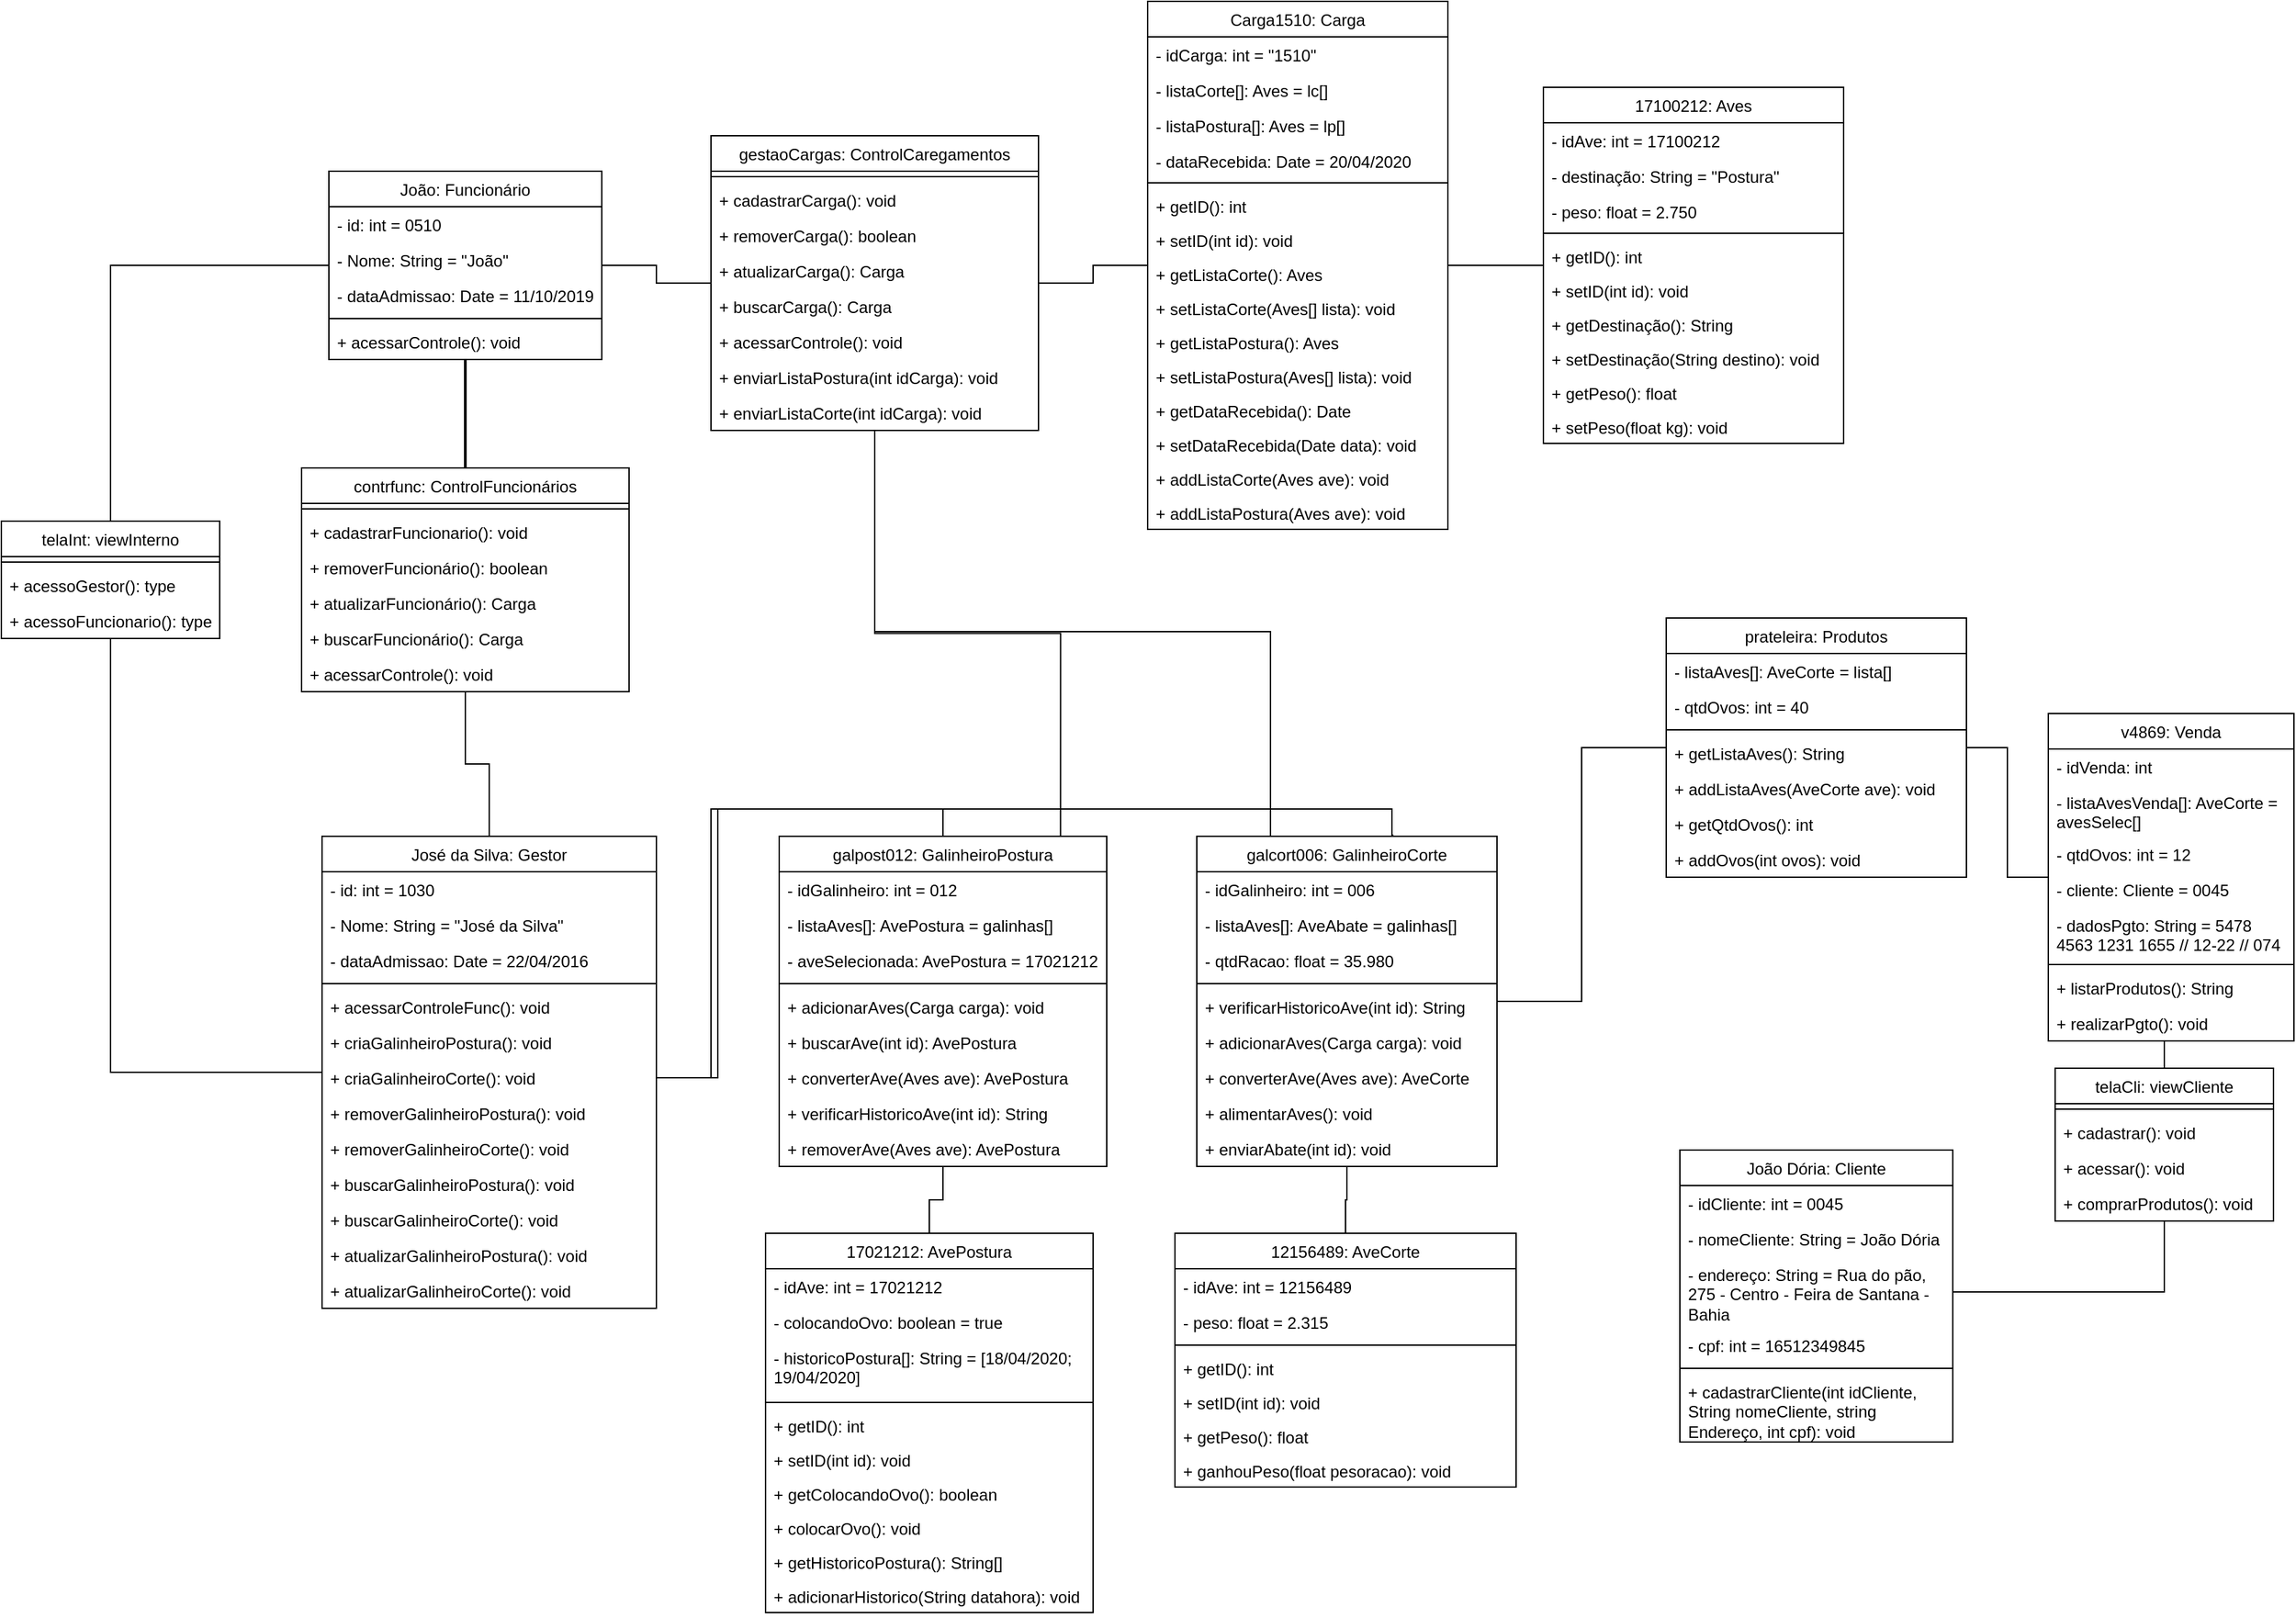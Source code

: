 <mxfile version="13.0.1" type="device"><diagram id="C5RBs43oDa-KdzZeNtuy" name="Page-1"><mxGraphModel dx="2409" dy="619" grid="1" gridSize="10" guides="1" tooltips="1" connect="1" arrows="1" fold="1" page="1" pageScale="1" pageWidth="1169" pageHeight="827" background="none" math="0" shadow="0"><root><mxCell id="WIyWlLk6GJQsqaUBKTNV-0"/><mxCell id="WIyWlLk6GJQsqaUBKTNV-1" parent="WIyWlLk6GJQsqaUBKTNV-0"/><mxCell id="ChyLab5s92fZdW_TzfDa-38" value="" style="edgeStyle=orthogonalEdgeStyle;rounded=0;orthogonalLoop=1;jettySize=auto;html=1;verticalAlign=bottom;endArrow=none;endFill=0;" parent="WIyWlLk6GJQsqaUBKTNV-1" source="ChyLab5s92fZdW_TzfDa-19" target="ChyLab5s92fZdW_TzfDa-34" edge="1"><mxGeometry x="-0.249" relative="1" as="geometry"><mxPoint as="offset"/></mxGeometry></mxCell><mxCell id="k6RPKPHMHm1qpfFXvN79-5" style="edgeStyle=orthogonalEdgeStyle;rounded=0;orthogonalLoop=1;jettySize=auto;html=1;endArrow=none;endFill=0;" edge="1" parent="WIyWlLk6GJQsqaUBKTNV-1" source="ChyLab5s92fZdW_TzfDa-19" target="k6RPKPHMHm1qpfFXvN79-0"><mxGeometry relative="1" as="geometry"/></mxCell><mxCell id="ChyLab5s92fZdW_TzfDa-19" value="João: Funcionário" style="swimlane;fontStyle=0;childLayout=stackLayout;horizontal=1;startSize=26;fillColor=none;horizontalStack=0;resizeParent=1;resizeParentMax=0;resizeLast=0;collapsible=1;marginBottom=0;strokeColor=#000000;" parent="WIyWlLk6GJQsqaUBKTNV-1" vertex="1"><mxGeometry x="40" y="132.5" width="200" height="138" as="geometry"/></mxCell><mxCell id="ChyLab5s92fZdW_TzfDa-20" value="- id: int = 0510" style="text;strokeColor=none;fillColor=none;align=left;verticalAlign=top;spacingLeft=4;spacingRight=4;overflow=hidden;rotatable=0;points=[[0,0.5],[1,0.5]];portConstraint=eastwest;" parent="ChyLab5s92fZdW_TzfDa-19" vertex="1"><mxGeometry y="26" width="200" height="26" as="geometry"/></mxCell><mxCell id="ChyLab5s92fZdW_TzfDa-21" value="- Nome: String = &quot;João&quot;" style="text;strokeColor=none;fillColor=none;align=left;verticalAlign=top;spacingLeft=4;spacingRight=4;overflow=hidden;rotatable=0;points=[[0,0.5],[1,0.5]];portConstraint=eastwest;" parent="ChyLab5s92fZdW_TzfDa-19" vertex="1"><mxGeometry y="52" width="200" height="26" as="geometry"/></mxCell><mxCell id="ChyLab5s92fZdW_TzfDa-23" value="- dataAdmissao: Date = 11/10/2019" style="text;strokeColor=none;fillColor=none;align=left;verticalAlign=top;spacingLeft=4;spacingRight=4;overflow=hidden;rotatable=0;points=[[0,0.5],[1,0.5]];portConstraint=eastwest;" parent="ChyLab5s92fZdW_TzfDa-19" vertex="1"><mxGeometry y="78" width="200" height="26" as="geometry"/></mxCell><mxCell id="ChyLab5s92fZdW_TzfDa-31" value="" style="line;strokeWidth=1;fillColor=none;align=left;verticalAlign=middle;spacingTop=-1;spacingLeft=3;spacingRight=3;rotatable=0;labelPosition=right;points=[];portConstraint=eastwest;" parent="ChyLab5s92fZdW_TzfDa-19" vertex="1"><mxGeometry y="104" width="200" height="8" as="geometry"/></mxCell><mxCell id="ChyLab5s92fZdW_TzfDa-32" value="+ acessarControle(): void" style="text;strokeColor=none;fillColor=none;align=left;verticalAlign=top;spacingLeft=4;spacingRight=4;overflow=hidden;rotatable=0;points=[[0,0.5],[1,0.5]];portConstraint=eastwest;" parent="ChyLab5s92fZdW_TzfDa-19" vertex="1"><mxGeometry y="112" width="200" height="26" as="geometry"/></mxCell><mxCell id="ChyLab5s92fZdW_TzfDa-44" value="" style="edgeStyle=orthogonalEdgeStyle;rounded=0;orthogonalLoop=1;jettySize=auto;html=1;endArrow=none;endFill=0;strokeWidth=1;verticalAlign=top;" parent="WIyWlLk6GJQsqaUBKTNV-1" source="ChyLab5s92fZdW_TzfDa-34" target="ChyLab5s92fZdW_TzfDa-39" edge="1"><mxGeometry x="0.14" y="22" relative="1" as="geometry"><mxPoint as="offset"/></mxGeometry></mxCell><mxCell id="ChyLab5s92fZdW_TzfDa-214" style="edgeStyle=orthogonalEdgeStyle;rounded=0;orthogonalLoop=1;jettySize=auto;html=1;entryX=0.859;entryY=0.001;entryDx=0;entryDy=0;entryPerimeter=0;endArrow=none;endFill=0;strokeWidth=1;" parent="WIyWlLk6GJQsqaUBKTNV-1" source="ChyLab5s92fZdW_TzfDa-34" target="ChyLab5s92fZdW_TzfDa-132" edge="1"><mxGeometry relative="1" as="geometry"/></mxCell><mxCell id="ChyLab5s92fZdW_TzfDa-215" value="" style="edgeStyle=orthogonalEdgeStyle;rounded=0;orthogonalLoop=1;jettySize=auto;html=1;entryX=0.25;entryY=0;entryDx=0;entryDy=0;endArrow=none;endFill=0;strokeWidth=1;exitX=0.5;exitY=1.288;exitDx=0;exitDy=0;exitPerimeter=0;" parent="WIyWlLk6GJQsqaUBKTNV-1" source="ChyLab5s92fZdW_TzfDa-139" target="ChyLab5s92fZdW_TzfDa-174" edge="1"><mxGeometry x="-0.0" y="10" relative="1" as="geometry"><Array as="points"><mxPoint x="440" y="470"/><mxPoint x="730" y="470"/></Array><mxPoint x="1" as="offset"/></mxGeometry></mxCell><mxCell id="ChyLab5s92fZdW_TzfDa-34" value="gestaoCargas: ControlCaregamentos" style="swimlane;fontStyle=0;childLayout=stackLayout;horizontal=1;startSize=26;fillColor=none;horizontalStack=0;resizeParent=1;resizeParentMax=0;resizeLast=0;collapsible=1;marginBottom=0;strokeColor=#000000;" parent="WIyWlLk6GJQsqaUBKTNV-1" vertex="1"><mxGeometry x="320" y="106.5" width="240" height="216" as="geometry"/></mxCell><mxCell id="ChyLab5s92fZdW_TzfDa-47" value="" style="line;strokeWidth=1;fillColor=none;align=left;verticalAlign=middle;spacingTop=-1;spacingLeft=3;spacingRight=3;rotatable=0;labelPosition=right;points=[];portConstraint=eastwest;" parent="ChyLab5s92fZdW_TzfDa-34" vertex="1"><mxGeometry y="26" width="240" height="8" as="geometry"/></mxCell><mxCell id="ChyLab5s92fZdW_TzfDa-37" value="+ cadastrarCarga(): void" style="text;strokeColor=none;fillColor=none;align=left;verticalAlign=top;spacingLeft=4;spacingRight=4;overflow=hidden;rotatable=0;points=[[0,0.5],[1,0.5]];portConstraint=eastwest;" parent="ChyLab5s92fZdW_TzfDa-34" vertex="1"><mxGeometry y="34" width="240" height="26" as="geometry"/></mxCell><mxCell id="ChyLab5s92fZdW_TzfDa-48" value="+ removerCarga(): boolean" style="text;strokeColor=none;fillColor=none;align=left;verticalAlign=top;spacingLeft=4;spacingRight=4;overflow=hidden;rotatable=0;points=[[0,0.5],[1,0.5]];portConstraint=eastwest;" parent="ChyLab5s92fZdW_TzfDa-34" vertex="1"><mxGeometry y="60" width="240" height="26" as="geometry"/></mxCell><mxCell id="ChyLab5s92fZdW_TzfDa-49" value="+ atualizarCarga(): Carga" style="text;strokeColor=none;fillColor=none;align=left;verticalAlign=top;spacingLeft=4;spacingRight=4;overflow=hidden;rotatable=0;points=[[0,0.5],[1,0.5]];portConstraint=eastwest;" parent="ChyLab5s92fZdW_TzfDa-34" vertex="1"><mxGeometry y="86" width="240" height="26" as="geometry"/></mxCell><mxCell id="ChyLab5s92fZdW_TzfDa-50" value="+ buscarCarga(): Carga" style="text;strokeColor=none;fillColor=none;align=left;verticalAlign=top;spacingLeft=4;spacingRight=4;overflow=hidden;rotatable=0;points=[[0,0.5],[1,0.5]];portConstraint=eastwest;" parent="ChyLab5s92fZdW_TzfDa-34" vertex="1"><mxGeometry y="112" width="240" height="26" as="geometry"/></mxCell><mxCell id="ChyLab5s92fZdW_TzfDa-79" value="+ acessarControle(): void" style="text;strokeColor=none;fillColor=none;align=left;verticalAlign=top;spacingLeft=4;spacingRight=4;overflow=hidden;rotatable=0;points=[[0,0.5],[1,0.5]];portConstraint=eastwest;" parent="ChyLab5s92fZdW_TzfDa-34" vertex="1"><mxGeometry y="138" width="240" height="26" as="geometry"/></mxCell><mxCell id="ChyLab5s92fZdW_TzfDa-98" value="+ enviarListaPostura(int idCarga): void" style="text;strokeColor=none;fillColor=none;align=left;verticalAlign=top;spacingLeft=4;spacingRight=4;overflow=hidden;rotatable=0;points=[[0,0.5],[1,0.5]];portConstraint=eastwest;" parent="ChyLab5s92fZdW_TzfDa-34" vertex="1"><mxGeometry y="164" width="240" height="26" as="geometry"/></mxCell><mxCell id="ChyLab5s92fZdW_TzfDa-139" value="+ enviarListaCorte(int idCarga): void" style="text;strokeColor=none;fillColor=none;align=left;verticalAlign=top;spacingLeft=4;spacingRight=4;overflow=hidden;rotatable=0;points=[[0,0.5],[1,0.5]];portConstraint=eastwest;" parent="ChyLab5s92fZdW_TzfDa-34" vertex="1"><mxGeometry y="190" width="240" height="26" as="geometry"/></mxCell><mxCell id="ChyLab5s92fZdW_TzfDa-58" value="" style="edgeStyle=orthogonalEdgeStyle;rounded=0;orthogonalLoop=1;jettySize=auto;html=1;endArrow=none;endFill=0;strokeWidth=1;verticalAlign=bottom;" parent="WIyWlLk6GJQsqaUBKTNV-1" source="ChyLab5s92fZdW_TzfDa-39" target="ChyLab5s92fZdW_TzfDa-53" edge="1"><mxGeometry x="0.007" relative="1" as="geometry"><mxPoint x="1" as="offset"/></mxGeometry></mxCell><mxCell id="ChyLab5s92fZdW_TzfDa-39" value="Carga1510: Carga" style="swimlane;fontStyle=0;childLayout=stackLayout;horizontal=1;startSize=26;fillColor=none;horizontalStack=0;resizeParent=1;resizeParentMax=0;resizeLast=0;collapsible=1;marginBottom=0;strokeColor=#000000;" parent="WIyWlLk6GJQsqaUBKTNV-1" vertex="1"><mxGeometry x="640" y="8" width="220" height="387" as="geometry"/></mxCell><mxCell id="ChyLab5s92fZdW_TzfDa-40" value="- idCarga: int = &quot;1510&quot;" style="text;strokeColor=none;fillColor=none;align=left;verticalAlign=top;spacingLeft=4;spacingRight=4;overflow=hidden;rotatable=0;points=[[0,0.5],[1,0.5]];portConstraint=eastwest;" parent="ChyLab5s92fZdW_TzfDa-39" vertex="1"><mxGeometry y="26" width="220" height="26" as="geometry"/></mxCell><mxCell id="ChyLab5s92fZdW_TzfDa-41" value="- listaCorte[]: Aves = lc[]" style="text;strokeColor=none;fillColor=none;align=left;verticalAlign=top;spacingLeft=4;spacingRight=4;overflow=hidden;rotatable=0;points=[[0,0.5],[1,0.5]];portConstraint=eastwest;" parent="ChyLab5s92fZdW_TzfDa-39" vertex="1"><mxGeometry y="52" width="220" height="26" as="geometry"/></mxCell><mxCell id="ChyLab5s92fZdW_TzfDa-42" value="- listaPostura[]: Aves = lp[]" style="text;strokeColor=none;fillColor=none;align=left;verticalAlign=top;spacingLeft=4;spacingRight=4;overflow=hidden;rotatable=0;points=[[0,0.5],[1,0.5]];portConstraint=eastwest;" parent="ChyLab5s92fZdW_TzfDa-39" vertex="1"><mxGeometry y="78" width="220" height="26" as="geometry"/></mxCell><mxCell id="ChyLab5s92fZdW_TzfDa-46" value="- dataRecebida: Date = 20/04/2020" style="text;strokeColor=none;fillColor=none;align=left;verticalAlign=top;spacingLeft=4;spacingRight=4;overflow=hidden;rotatable=0;points=[[0,0.5],[1,0.5]];portConstraint=eastwest;" parent="ChyLab5s92fZdW_TzfDa-39" vertex="1"><mxGeometry y="104" width="220" height="25" as="geometry"/></mxCell><mxCell id="ChyLab5s92fZdW_TzfDa-59" value="" style="line;strokeWidth=1;fillColor=none;align=left;verticalAlign=middle;spacingTop=-1;spacingLeft=3;spacingRight=3;rotatable=0;labelPosition=right;points=[];portConstraint=eastwest;" parent="ChyLab5s92fZdW_TzfDa-39" vertex="1"><mxGeometry y="129" width="220" height="8" as="geometry"/></mxCell><mxCell id="ChyLab5s92fZdW_TzfDa-60" value="+ getID(): int" style="text;strokeColor=none;fillColor=none;align=left;verticalAlign=top;spacingLeft=4;spacingRight=4;overflow=hidden;rotatable=0;points=[[0,0.5],[1,0.5]];portConstraint=eastwest;" parent="ChyLab5s92fZdW_TzfDa-39" vertex="1"><mxGeometry y="137" width="220" height="25" as="geometry"/></mxCell><mxCell id="ChyLab5s92fZdW_TzfDa-61" value="+ setID(int id): void" style="text;strokeColor=none;fillColor=none;align=left;verticalAlign=top;spacingLeft=4;spacingRight=4;overflow=hidden;rotatable=0;points=[[0,0.5],[1,0.5]];portConstraint=eastwest;" parent="ChyLab5s92fZdW_TzfDa-39" vertex="1"><mxGeometry y="162" width="220" height="25" as="geometry"/></mxCell><mxCell id="ChyLab5s92fZdW_TzfDa-62" value="+ getListaCorte(): Aves" style="text;strokeColor=none;fillColor=none;align=left;verticalAlign=top;spacingLeft=4;spacingRight=4;overflow=hidden;rotatable=0;points=[[0,0.5],[1,0.5]];portConstraint=eastwest;" parent="ChyLab5s92fZdW_TzfDa-39" vertex="1"><mxGeometry y="187" width="220" height="25" as="geometry"/></mxCell><mxCell id="ChyLab5s92fZdW_TzfDa-63" value="+ setListaCorte(Aves[] lista): void" style="text;strokeColor=none;fillColor=none;align=left;verticalAlign=top;spacingLeft=4;spacingRight=4;overflow=hidden;rotatable=0;points=[[0,0.5],[1,0.5]];portConstraint=eastwest;" parent="ChyLab5s92fZdW_TzfDa-39" vertex="1"><mxGeometry y="212" width="220" height="25" as="geometry"/></mxCell><mxCell id="ChyLab5s92fZdW_TzfDa-64" value="+ getListaPostura(): Aves" style="text;strokeColor=none;fillColor=none;align=left;verticalAlign=top;spacingLeft=4;spacingRight=4;overflow=hidden;rotatable=0;points=[[0,0.5],[1,0.5]];portConstraint=eastwest;" parent="ChyLab5s92fZdW_TzfDa-39" vertex="1"><mxGeometry y="237" width="220" height="25" as="geometry"/></mxCell><mxCell id="ChyLab5s92fZdW_TzfDa-65" value="+ setListaPostura(Aves[] lista): void" style="text;strokeColor=none;fillColor=none;align=left;verticalAlign=top;spacingLeft=4;spacingRight=4;overflow=hidden;rotatable=0;points=[[0,0.5],[1,0.5]];portConstraint=eastwest;" parent="ChyLab5s92fZdW_TzfDa-39" vertex="1"><mxGeometry y="262" width="220" height="25" as="geometry"/></mxCell><mxCell id="ChyLab5s92fZdW_TzfDa-66" value="+ getDataRecebida(): Date" style="text;strokeColor=none;fillColor=none;align=left;verticalAlign=top;spacingLeft=4;spacingRight=4;overflow=hidden;rotatable=0;points=[[0,0.5],[1,0.5]];portConstraint=eastwest;" parent="ChyLab5s92fZdW_TzfDa-39" vertex="1"><mxGeometry y="287" width="220" height="25" as="geometry"/></mxCell><mxCell id="ChyLab5s92fZdW_TzfDa-67" value="+ setDataRecebida(Date data): void" style="text;strokeColor=none;fillColor=none;align=left;verticalAlign=top;spacingLeft=4;spacingRight=4;overflow=hidden;rotatable=0;points=[[0,0.5],[1,0.5]];portConstraint=eastwest;" parent="ChyLab5s92fZdW_TzfDa-39" vertex="1"><mxGeometry y="312" width="220" height="25" as="geometry"/></mxCell><mxCell id="ChyLab5s92fZdW_TzfDa-75" value="+ addListaCorte(Aves ave): void" style="text;strokeColor=none;fillColor=none;align=left;verticalAlign=top;spacingLeft=4;spacingRight=4;overflow=hidden;rotatable=0;points=[[0,0.5],[1,0.5]];portConstraint=eastwest;" parent="ChyLab5s92fZdW_TzfDa-39" vertex="1"><mxGeometry y="337" width="220" height="25" as="geometry"/></mxCell><mxCell id="ChyLab5s92fZdW_TzfDa-76" value="+ addListaPostura(Aves ave): void" style="text;strokeColor=none;fillColor=none;align=left;verticalAlign=top;spacingLeft=4;spacingRight=4;overflow=hidden;rotatable=0;points=[[0,0.5],[1,0.5]];portConstraint=eastwest;" parent="ChyLab5s92fZdW_TzfDa-39" vertex="1"><mxGeometry y="362" width="220" height="25" as="geometry"/></mxCell><mxCell id="ChyLab5s92fZdW_TzfDa-53" value="17100212: Aves" style="swimlane;fontStyle=0;childLayout=stackLayout;horizontal=1;startSize=26;fillColor=none;horizontalStack=0;resizeParent=1;resizeParentMax=0;resizeLast=0;collapsible=1;marginBottom=0;strokeColor=#000000;" parent="WIyWlLk6GJQsqaUBKTNV-1" vertex="1"><mxGeometry x="930" y="71" width="220" height="261" as="geometry"/></mxCell><mxCell id="ChyLab5s92fZdW_TzfDa-54" value="- idAve: int = 17100212" style="text;strokeColor=none;fillColor=none;align=left;verticalAlign=top;spacingLeft=4;spacingRight=4;overflow=hidden;rotatable=0;points=[[0,0.5],[1,0.5]];portConstraint=eastwest;" parent="ChyLab5s92fZdW_TzfDa-53" vertex="1"><mxGeometry y="26" width="220" height="26" as="geometry"/></mxCell><mxCell id="ChyLab5s92fZdW_TzfDa-56" value="- destinação: String = &quot;Postura&quot;" style="text;strokeColor=none;fillColor=none;align=left;verticalAlign=top;spacingLeft=4;spacingRight=4;overflow=hidden;rotatable=0;points=[[0,0.5],[1,0.5]];portConstraint=eastwest;" parent="ChyLab5s92fZdW_TzfDa-53" vertex="1"><mxGeometry y="52" width="220" height="26" as="geometry"/></mxCell><mxCell id="ChyLab5s92fZdW_TzfDa-57" value="- peso: float = 2.750" style="text;strokeColor=none;fillColor=none;align=left;verticalAlign=top;spacingLeft=4;spacingRight=4;overflow=hidden;rotatable=0;points=[[0,0.5],[1,0.5]];portConstraint=eastwest;" parent="ChyLab5s92fZdW_TzfDa-53" vertex="1"><mxGeometry y="78" width="220" height="25" as="geometry"/></mxCell><mxCell id="ChyLab5s92fZdW_TzfDa-70" value="" style="line;strokeWidth=1;fillColor=none;align=left;verticalAlign=middle;spacingTop=-1;spacingLeft=3;spacingRight=3;rotatable=0;labelPosition=right;points=[];portConstraint=eastwest;" parent="ChyLab5s92fZdW_TzfDa-53" vertex="1"><mxGeometry y="103" width="220" height="8" as="geometry"/></mxCell><mxCell id="ChyLab5s92fZdW_TzfDa-71" value="+ getID(): int" style="text;strokeColor=none;fillColor=none;align=left;verticalAlign=top;spacingLeft=4;spacingRight=4;overflow=hidden;rotatable=0;points=[[0,0.5],[1,0.5]];portConstraint=eastwest;" parent="ChyLab5s92fZdW_TzfDa-53" vertex="1"><mxGeometry y="111" width="220" height="25" as="geometry"/></mxCell><mxCell id="ChyLab5s92fZdW_TzfDa-72" value="+ setID(int id): void" style="text;strokeColor=none;fillColor=none;align=left;verticalAlign=top;spacingLeft=4;spacingRight=4;overflow=hidden;rotatable=0;points=[[0,0.5],[1,0.5]];portConstraint=eastwest;" parent="ChyLab5s92fZdW_TzfDa-53" vertex="1"><mxGeometry y="136" width="220" height="25" as="geometry"/></mxCell><mxCell id="ChyLab5s92fZdW_TzfDa-73" value="+ getDestinação(): String" style="text;strokeColor=none;fillColor=none;align=left;verticalAlign=top;spacingLeft=4;spacingRight=4;overflow=hidden;rotatable=0;points=[[0,0.5],[1,0.5]];portConstraint=eastwest;" parent="ChyLab5s92fZdW_TzfDa-53" vertex="1"><mxGeometry y="161" width="220" height="25" as="geometry"/></mxCell><mxCell id="ChyLab5s92fZdW_TzfDa-74" value="+ setDestinação(String destino): void" style="text;strokeColor=none;fillColor=none;align=left;verticalAlign=top;spacingLeft=4;spacingRight=4;overflow=hidden;rotatable=0;points=[[0,0.5],[1,0.5]];portConstraint=eastwest;" parent="ChyLab5s92fZdW_TzfDa-53" vertex="1"><mxGeometry y="186" width="220" height="25" as="geometry"/></mxCell><mxCell id="ChyLab5s92fZdW_TzfDa-77" value="+ getPeso(): float" style="text;strokeColor=none;fillColor=none;align=left;verticalAlign=top;spacingLeft=4;spacingRight=4;overflow=hidden;rotatable=0;points=[[0,0.5],[1,0.5]];portConstraint=eastwest;" parent="ChyLab5s92fZdW_TzfDa-53" vertex="1"><mxGeometry y="211" width="220" height="25" as="geometry"/></mxCell><mxCell id="ChyLab5s92fZdW_TzfDa-78" value="+ setPeso(float kg): void" style="text;strokeColor=none;fillColor=none;align=left;verticalAlign=top;spacingLeft=4;spacingRight=4;overflow=hidden;rotatable=0;points=[[0,0.5],[1,0.5]];portConstraint=eastwest;" parent="ChyLab5s92fZdW_TzfDa-53" vertex="1"><mxGeometry y="236" width="220" height="25" as="geometry"/></mxCell><mxCell id="ChyLab5s92fZdW_TzfDa-95" value="" style="edgeStyle=orthogonalEdgeStyle;rounded=0;orthogonalLoop=1;jettySize=auto;html=1;endArrow=none;endFill=0;strokeWidth=1;" parent="WIyWlLk6GJQsqaUBKTNV-1" source="ChyLab5s92fZdW_TzfDa-80" target="ChyLab5s92fZdW_TzfDa-87" edge="1"><mxGeometry x="-0.142" y="-14" relative="1" as="geometry"><mxPoint x="13" y="7" as="offset"/></mxGeometry></mxCell><mxCell id="k6RPKPHMHm1qpfFXvN79-6" style="edgeStyle=orthogonalEdgeStyle;rounded=0;orthogonalLoop=1;jettySize=auto;html=1;endArrow=none;endFill=0;" edge="1" parent="WIyWlLk6GJQsqaUBKTNV-1" source="ChyLab5s92fZdW_TzfDa-80" target="k6RPKPHMHm1qpfFXvN79-0"><mxGeometry relative="1" as="geometry"/></mxCell><mxCell id="ChyLab5s92fZdW_TzfDa-80" value="José da Silva: Gestor" style="swimlane;fontStyle=0;childLayout=stackLayout;horizontal=1;startSize=26;fillColor=none;horizontalStack=0;resizeParent=1;resizeParentMax=0;resizeLast=0;collapsible=1;marginBottom=0;strokeColor=#000000;" parent="WIyWlLk6GJQsqaUBKTNV-1" vertex="1"><mxGeometry x="35" y="620" width="245" height="346" as="geometry"/></mxCell><mxCell id="ChyLab5s92fZdW_TzfDa-81" value="- id: int = 1030" style="text;strokeColor=none;fillColor=none;align=left;verticalAlign=top;spacingLeft=4;spacingRight=4;overflow=hidden;rotatable=0;points=[[0,0.5],[1,0.5]];portConstraint=eastwest;" parent="ChyLab5s92fZdW_TzfDa-80" vertex="1"><mxGeometry y="26" width="245" height="26" as="geometry"/></mxCell><mxCell id="ChyLab5s92fZdW_TzfDa-82" value="- Nome: String = &quot;José da Silva&quot;" style="text;strokeColor=none;fillColor=none;align=left;verticalAlign=top;spacingLeft=4;spacingRight=4;overflow=hidden;rotatable=0;points=[[0,0.5],[1,0.5]];portConstraint=eastwest;" parent="ChyLab5s92fZdW_TzfDa-80" vertex="1"><mxGeometry y="52" width="245" height="26" as="geometry"/></mxCell><mxCell id="ChyLab5s92fZdW_TzfDa-83" value="- dataAdmissao: Date = 22/04/2016" style="text;strokeColor=none;fillColor=none;align=left;verticalAlign=top;spacingLeft=4;spacingRight=4;overflow=hidden;rotatable=0;points=[[0,0.5],[1,0.5]];portConstraint=eastwest;" parent="ChyLab5s92fZdW_TzfDa-80" vertex="1"><mxGeometry y="78" width="245" height="26" as="geometry"/></mxCell><mxCell id="ChyLab5s92fZdW_TzfDa-84" value="" style="line;strokeWidth=1;fillColor=none;align=left;verticalAlign=middle;spacingTop=-1;spacingLeft=3;spacingRight=3;rotatable=0;labelPosition=right;points=[];portConstraint=eastwest;" parent="ChyLab5s92fZdW_TzfDa-80" vertex="1"><mxGeometry y="104" width="245" height="8" as="geometry"/></mxCell><mxCell id="ChyLab5s92fZdW_TzfDa-85" value="+ acessarControleFunc(): void" style="text;strokeColor=none;fillColor=none;align=left;verticalAlign=top;spacingLeft=4;spacingRight=4;overflow=hidden;rotatable=0;points=[[0,0.5],[1,0.5]];portConstraint=eastwest;" parent="ChyLab5s92fZdW_TzfDa-80" vertex="1"><mxGeometry y="112" width="245" height="26" as="geometry"/></mxCell><mxCell id="ChyLab5s92fZdW_TzfDa-99" value="+ criaGalinheiroPostura(): void" style="text;strokeColor=none;fillColor=none;align=left;verticalAlign=top;spacingLeft=4;spacingRight=4;overflow=hidden;rotatable=0;points=[[0,0.5],[1,0.5]];portConstraint=eastwest;" parent="ChyLab5s92fZdW_TzfDa-80" vertex="1"><mxGeometry y="138" width="245" height="26" as="geometry"/></mxCell><mxCell id="ChyLab5s92fZdW_TzfDa-185" value="+ criaGalinheiroCorte(): void" style="text;strokeColor=none;fillColor=none;align=left;verticalAlign=top;spacingLeft=4;spacingRight=4;overflow=hidden;rotatable=0;points=[[0,0.5],[1,0.5]];portConstraint=eastwest;" parent="ChyLab5s92fZdW_TzfDa-80" vertex="1"><mxGeometry y="164" width="245" height="26" as="geometry"/></mxCell><mxCell id="ChyLab5s92fZdW_TzfDa-186" value="+ removerGalinheiroPostura(): void" style="text;strokeColor=none;fillColor=none;align=left;verticalAlign=top;spacingLeft=4;spacingRight=4;overflow=hidden;rotatable=0;points=[[0,0.5],[1,0.5]];portConstraint=eastwest;" parent="ChyLab5s92fZdW_TzfDa-80" vertex="1"><mxGeometry y="190" width="245" height="26" as="geometry"/></mxCell><mxCell id="ChyLab5s92fZdW_TzfDa-187" value="+ removerGalinheiroCorte(): void" style="text;strokeColor=none;fillColor=none;align=left;verticalAlign=top;spacingLeft=4;spacingRight=4;overflow=hidden;rotatable=0;points=[[0,0.5],[1,0.5]];portConstraint=eastwest;" parent="ChyLab5s92fZdW_TzfDa-80" vertex="1"><mxGeometry y="216" width="245" height="26" as="geometry"/></mxCell><mxCell id="ChyLab5s92fZdW_TzfDa-188" value="+ buscarGalinheiroPostura(): void" style="text;strokeColor=none;fillColor=none;align=left;verticalAlign=top;spacingLeft=4;spacingRight=4;overflow=hidden;rotatable=0;points=[[0,0.5],[1,0.5]];portConstraint=eastwest;" parent="ChyLab5s92fZdW_TzfDa-80" vertex="1"><mxGeometry y="242" width="245" height="26" as="geometry"/></mxCell><mxCell id="ChyLab5s92fZdW_TzfDa-189" value="+ buscarGalinheiroCorte(): void" style="text;strokeColor=none;fillColor=none;align=left;verticalAlign=top;spacingLeft=4;spacingRight=4;overflow=hidden;rotatable=0;points=[[0,0.5],[1,0.5]];portConstraint=eastwest;" parent="ChyLab5s92fZdW_TzfDa-80" vertex="1"><mxGeometry y="268" width="245" height="26" as="geometry"/></mxCell><mxCell id="ChyLab5s92fZdW_TzfDa-190" value="+ atualizarGalinheiroPostura(): void" style="text;strokeColor=none;fillColor=none;align=left;verticalAlign=top;spacingLeft=4;spacingRight=4;overflow=hidden;rotatable=0;points=[[0,0.5],[1,0.5]];portConstraint=eastwest;" parent="ChyLab5s92fZdW_TzfDa-80" vertex="1"><mxGeometry y="294" width="245" height="26" as="geometry"/></mxCell><mxCell id="ChyLab5s92fZdW_TzfDa-191" value="+ atualizarGalinheiroCorte(): void" style="text;strokeColor=none;fillColor=none;align=left;verticalAlign=top;spacingLeft=4;spacingRight=4;overflow=hidden;rotatable=0;points=[[0,0.5],[1,0.5]];portConstraint=eastwest;" parent="ChyLab5s92fZdW_TzfDa-80" vertex="1"><mxGeometry y="320" width="245" height="26" as="geometry"/></mxCell><mxCell id="ChyLab5s92fZdW_TzfDa-97" style="edgeStyle=orthogonalEdgeStyle;rounded=0;orthogonalLoop=1;jettySize=auto;html=1;endArrow=none;endFill=0;strokeWidth=2;" parent="WIyWlLk6GJQsqaUBKTNV-1" source="ChyLab5s92fZdW_TzfDa-87" target="ChyLab5s92fZdW_TzfDa-19" edge="1"><mxGeometry relative="1" as="geometry"/></mxCell><mxCell id="ChyLab5s92fZdW_TzfDa-87" value="contrfunc: ControlFuncionários" style="swimlane;fontStyle=0;childLayout=stackLayout;horizontal=1;startSize=26;fillColor=none;horizontalStack=0;resizeParent=1;resizeParentMax=0;resizeLast=0;collapsible=1;marginBottom=0;strokeColor=#000000;" parent="WIyWlLk6GJQsqaUBKTNV-1" vertex="1"><mxGeometry x="20" y="350" width="240" height="164" as="geometry"/></mxCell><mxCell id="ChyLab5s92fZdW_TzfDa-88" value="" style="line;strokeWidth=1;fillColor=none;align=left;verticalAlign=middle;spacingTop=-1;spacingLeft=3;spacingRight=3;rotatable=0;labelPosition=right;points=[];portConstraint=eastwest;" parent="ChyLab5s92fZdW_TzfDa-87" vertex="1"><mxGeometry y="26" width="240" height="8" as="geometry"/></mxCell><mxCell id="ChyLab5s92fZdW_TzfDa-89" value="+ cadastrarFuncionario(): void" style="text;strokeColor=none;fillColor=none;align=left;verticalAlign=top;spacingLeft=4;spacingRight=4;overflow=hidden;rotatable=0;points=[[0,0.5],[1,0.5]];portConstraint=eastwest;" parent="ChyLab5s92fZdW_TzfDa-87" vertex="1"><mxGeometry y="34" width="240" height="26" as="geometry"/></mxCell><mxCell id="ChyLab5s92fZdW_TzfDa-90" value="+ removerFuncionário(): boolean" style="text;strokeColor=none;fillColor=none;align=left;verticalAlign=top;spacingLeft=4;spacingRight=4;overflow=hidden;rotatable=0;points=[[0,0.5],[1,0.5]];portConstraint=eastwest;" parent="ChyLab5s92fZdW_TzfDa-87" vertex="1"><mxGeometry y="60" width="240" height="26" as="geometry"/></mxCell><mxCell id="ChyLab5s92fZdW_TzfDa-91" value="+ atualizarFuncionário(): Carga" style="text;strokeColor=none;fillColor=none;align=left;verticalAlign=top;spacingLeft=4;spacingRight=4;overflow=hidden;rotatable=0;points=[[0,0.5],[1,0.5]];portConstraint=eastwest;" parent="ChyLab5s92fZdW_TzfDa-87" vertex="1"><mxGeometry y="86" width="240" height="26" as="geometry"/></mxCell><mxCell id="ChyLab5s92fZdW_TzfDa-92" value="+ buscarFuncionário(): Carga" style="text;strokeColor=none;fillColor=none;align=left;verticalAlign=top;spacingLeft=4;spacingRight=4;overflow=hidden;rotatable=0;points=[[0,0.5],[1,0.5]];portConstraint=eastwest;" parent="ChyLab5s92fZdW_TzfDa-87" vertex="1"><mxGeometry y="112" width="240" height="26" as="geometry"/></mxCell><mxCell id="ChyLab5s92fZdW_TzfDa-93" value="+ acessarControle(): void" style="text;strokeColor=none;fillColor=none;align=left;verticalAlign=top;spacingLeft=4;spacingRight=4;overflow=hidden;rotatable=0;points=[[0,0.5],[1,0.5]];portConstraint=eastwest;" parent="ChyLab5s92fZdW_TzfDa-87" vertex="1"><mxGeometry y="138" width="240" height="26" as="geometry"/></mxCell><mxCell id="ChyLab5s92fZdW_TzfDa-209" value="" style="edgeStyle=orthogonalEdgeStyle;rounded=0;orthogonalLoop=1;jettySize=auto;html=1;endArrow=none;endFill=0;strokeWidth=1;" parent="WIyWlLk6GJQsqaUBKTNV-1" source="ChyLab5s92fZdW_TzfDa-132" target="ChyLab5s92fZdW_TzfDa-148" edge="1"><mxGeometry x="0.185" y="15" relative="1" as="geometry"><mxPoint as="offset"/></mxGeometry></mxCell><mxCell id="ChyLab5s92fZdW_TzfDa-132" value="galpost012: GalinheiroPostura" style="swimlane;fontStyle=0;childLayout=stackLayout;horizontal=1;startSize=26;fillColor=none;horizontalStack=0;resizeParent=1;resizeParentMax=0;resizeLast=0;collapsible=1;marginBottom=0;strokeColor=#000000;" parent="WIyWlLk6GJQsqaUBKTNV-1" vertex="1"><mxGeometry x="370" y="620" width="240" height="242" as="geometry"/></mxCell><mxCell id="ChyLab5s92fZdW_TzfDa-133" value="- idGalinheiro: int = 012" style="text;strokeColor=none;fillColor=none;align=left;verticalAlign=top;spacingLeft=4;spacingRight=4;overflow=hidden;rotatable=0;points=[[0,0.5],[1,0.5]];portConstraint=eastwest;" parent="ChyLab5s92fZdW_TzfDa-132" vertex="1"><mxGeometry y="26" width="240" height="26" as="geometry"/></mxCell><mxCell id="ChyLab5s92fZdW_TzfDa-134" value="- listaAves[]: AvePostura = galinhas[]" style="text;strokeColor=none;fillColor=none;align=left;verticalAlign=top;spacingLeft=4;spacingRight=4;overflow=hidden;rotatable=0;points=[[0,0.5],[1,0.5]];portConstraint=eastwest;" parent="ChyLab5s92fZdW_TzfDa-132" vertex="1"><mxGeometry y="52" width="240" height="26" as="geometry"/></mxCell><mxCell id="ChyLab5s92fZdW_TzfDa-196" value="- aveSelecionada: AvePostura = 17021212" style="text;strokeColor=none;fillColor=none;align=left;verticalAlign=top;spacingLeft=4;spacingRight=4;overflow=hidden;rotatable=0;points=[[0,0.5],[1,0.5]];portConstraint=eastwest;" parent="ChyLab5s92fZdW_TzfDa-132" vertex="1"><mxGeometry y="78" width="240" height="26" as="geometry"/></mxCell><mxCell id="ChyLab5s92fZdW_TzfDa-195" value="" style="line;strokeWidth=1;fillColor=none;align=left;verticalAlign=middle;spacingTop=-1;spacingLeft=3;spacingRight=3;rotatable=0;labelPosition=right;points=[];portConstraint=eastwest;" parent="ChyLab5s92fZdW_TzfDa-132" vertex="1"><mxGeometry y="104" width="240" height="8" as="geometry"/></mxCell><mxCell id="ChyLab5s92fZdW_TzfDa-171" value="+ adicionarAves(Carga carga): void" style="text;strokeColor=none;fillColor=none;align=left;verticalAlign=top;spacingLeft=4;spacingRight=4;overflow=hidden;rotatable=0;points=[[0,0.5],[1,0.5]];portConstraint=eastwest;" parent="ChyLab5s92fZdW_TzfDa-132" vertex="1"><mxGeometry y="112" width="240" height="26" as="geometry"/></mxCell><mxCell id="ChyLab5s92fZdW_TzfDa-194" value="+ buscarAve(int id): AvePostura" style="text;strokeColor=none;fillColor=none;align=left;verticalAlign=top;spacingLeft=4;spacingRight=4;overflow=hidden;rotatable=0;points=[[0,0.5],[1,0.5]];portConstraint=eastwest;" parent="ChyLab5s92fZdW_TzfDa-132" vertex="1"><mxGeometry y="138" width="240" height="26" as="geometry"/></mxCell><mxCell id="ChyLab5s92fZdW_TzfDa-172" value="+ converterAve(Aves ave): AvePostura" style="text;strokeColor=none;fillColor=none;align=left;verticalAlign=top;spacingLeft=4;spacingRight=4;overflow=hidden;rotatable=0;points=[[0,0.5],[1,0.5]];portConstraint=eastwest;" parent="ChyLab5s92fZdW_TzfDa-132" vertex="1"><mxGeometry y="164" width="240" height="26" as="geometry"/></mxCell><mxCell id="ChyLab5s92fZdW_TzfDa-173" value="+ verificarHistoricoAve(int id): String" style="text;strokeColor=none;fillColor=none;align=left;verticalAlign=top;spacingLeft=4;spacingRight=4;overflow=hidden;rotatable=0;points=[[0,0.5],[1,0.5]];portConstraint=eastwest;" parent="ChyLab5s92fZdW_TzfDa-132" vertex="1"><mxGeometry y="190" width="240" height="26" as="geometry"/></mxCell><mxCell id="ChyLab5s92fZdW_TzfDa-193" value="+ removerAve(Aves ave): AvePostura" style="text;strokeColor=none;fillColor=none;align=left;verticalAlign=top;spacingLeft=4;spacingRight=4;overflow=hidden;rotatable=0;points=[[0,0.5],[1,0.5]];portConstraint=eastwest;" parent="ChyLab5s92fZdW_TzfDa-132" vertex="1"><mxGeometry y="216" width="240" height="26" as="geometry"/></mxCell><mxCell id="R2FQQx3yFwhjocn8nfwo-0" value="prateleira: Produtos" style="swimlane;fontStyle=0;childLayout=stackLayout;horizontal=1;startSize=26;fillColor=none;horizontalStack=0;resizeParent=1;resizeParentMax=0;resizeLast=0;collapsible=1;marginBottom=0;" parent="WIyWlLk6GJQsqaUBKTNV-1" vertex="1"><mxGeometry x="1020" y="460" width="220" height="190" as="geometry"/></mxCell><mxCell id="R2FQQx3yFwhjocn8nfwo-1" value="- listaAves[]: AveCorte = lista[]" style="text;strokeColor=none;fillColor=none;align=left;verticalAlign=top;spacingLeft=4;spacingRight=4;overflow=hidden;rotatable=0;points=[[0,0.5],[1,0.5]];portConstraint=eastwest;" parent="R2FQQx3yFwhjocn8nfwo-0" vertex="1"><mxGeometry y="26" width="220" height="26" as="geometry"/></mxCell><mxCell id="R2FQQx3yFwhjocn8nfwo-2" value="- qtdOvos: int = 40" style="text;strokeColor=none;fillColor=none;align=left;verticalAlign=top;spacingLeft=4;spacingRight=4;overflow=hidden;rotatable=0;points=[[0,0.5],[1,0.5]];portConstraint=eastwest;" parent="R2FQQx3yFwhjocn8nfwo-0" vertex="1"><mxGeometry y="52" width="220" height="26" as="geometry"/></mxCell><mxCell id="R2FQQx3yFwhjocn8nfwo-17" value="" style="line;strokeWidth=1;fillColor=none;align=left;verticalAlign=middle;spacingTop=-1;spacingLeft=3;spacingRight=3;rotatable=0;labelPosition=right;points=[];portConstraint=eastwest;" parent="R2FQQx3yFwhjocn8nfwo-0" vertex="1"><mxGeometry y="78" width="220" height="8" as="geometry"/></mxCell><mxCell id="R2FQQx3yFwhjocn8nfwo-18" value="+ getListaAves(): String" style="text;strokeColor=none;fillColor=none;align=left;verticalAlign=top;spacingLeft=4;spacingRight=4;overflow=hidden;rotatable=0;points=[[0,0.5],[1,0.5]];portConstraint=eastwest;" parent="R2FQQx3yFwhjocn8nfwo-0" vertex="1"><mxGeometry y="86" width="220" height="26" as="geometry"/></mxCell><mxCell id="R2FQQx3yFwhjocn8nfwo-19" value="+ addListaAves(AveCorte ave): void" style="text;strokeColor=none;fillColor=none;align=left;verticalAlign=top;spacingLeft=4;spacingRight=4;overflow=hidden;rotatable=0;points=[[0,0.5],[1,0.5]];portConstraint=eastwest;" parent="R2FQQx3yFwhjocn8nfwo-0" vertex="1"><mxGeometry y="112" width="220" height="26" as="geometry"/></mxCell><mxCell id="R2FQQx3yFwhjocn8nfwo-20" value="+ getQtdOvos(): int" style="text;strokeColor=none;fillColor=none;align=left;verticalAlign=top;spacingLeft=4;spacingRight=4;overflow=hidden;rotatable=0;points=[[0,0.5],[1,0.5]];portConstraint=eastwest;" parent="R2FQQx3yFwhjocn8nfwo-0" vertex="1"><mxGeometry y="138" width="220" height="26" as="geometry"/></mxCell><mxCell id="R2FQQx3yFwhjocn8nfwo-21" value="+ addOvos(int ovos): void" style="text;strokeColor=none;fillColor=none;align=left;verticalAlign=top;spacingLeft=4;spacingRight=4;overflow=hidden;rotatable=0;points=[[0,0.5],[1,0.5]];portConstraint=eastwest;" parent="R2FQQx3yFwhjocn8nfwo-0" vertex="1"><mxGeometry y="164" width="220" height="26" as="geometry"/></mxCell><mxCell id="R2FQQx3yFwhjocn8nfwo-29" value="" style="edgeStyle=orthogonalEdgeStyle;rounded=0;orthogonalLoop=1;jettySize=auto;html=1;endArrow=none;endFill=0;" parent="WIyWlLk6GJQsqaUBKTNV-1" source="R2FQQx3yFwhjocn8nfwo-4" target="R2FQQx3yFwhjocn8nfwo-0" edge="1"><mxGeometry x="0.538" y="-68" relative="1" as="geometry"><mxPoint x="20" y="3" as="offset"/></mxGeometry></mxCell><mxCell id="R2FQQx3yFwhjocn8nfwo-4" value="v4869: Venda" style="swimlane;fontStyle=0;childLayout=stackLayout;horizontal=1;startSize=26;fillColor=none;horizontalStack=0;resizeParent=1;resizeParentMax=0;resizeLast=0;collapsible=1;marginBottom=0;" parent="WIyWlLk6GJQsqaUBKTNV-1" vertex="1"><mxGeometry x="1300" y="530" width="180" height="240" as="geometry"/></mxCell><mxCell id="k6RPKPHMHm1qpfFXvN79-15" value="- idVenda: int" style="text;strokeColor=none;fillColor=none;align=left;verticalAlign=top;spacingLeft=4;spacingRight=4;overflow=hidden;rotatable=0;points=[[0,0.5],[1,0.5]];portConstraint=eastwest;" vertex="1" parent="R2FQQx3yFwhjocn8nfwo-4"><mxGeometry y="26" width="180" height="26" as="geometry"/></mxCell><mxCell id="R2FQQx3yFwhjocn8nfwo-5" value="- listaAvesVenda[]: AveCorte = avesSelec[]" style="text;strokeColor=none;fillColor=none;align=left;verticalAlign=top;spacingLeft=4;spacingRight=4;overflow=hidden;rotatable=0;points=[[0,0.5],[1,0.5]];portConstraint=eastwest;whiteSpace=wrap;" parent="R2FQQx3yFwhjocn8nfwo-4" vertex="1"><mxGeometry y="52" width="180" height="38" as="geometry"/></mxCell><mxCell id="R2FQQx3yFwhjocn8nfwo-6" value="- qtdOvos: int = 12" style="text;strokeColor=none;fillColor=none;align=left;verticalAlign=top;spacingLeft=4;spacingRight=4;overflow=hidden;rotatable=0;points=[[0,0.5],[1,0.5]];portConstraint=eastwest;" parent="R2FQQx3yFwhjocn8nfwo-4" vertex="1"><mxGeometry y="90" width="180" height="26" as="geometry"/></mxCell><mxCell id="R2FQQx3yFwhjocn8nfwo-32" value="- cliente: Cliente = 0045" style="text;strokeColor=none;fillColor=none;align=left;verticalAlign=top;spacingLeft=4;spacingRight=4;overflow=hidden;rotatable=0;points=[[0,0.5],[1,0.5]];portConstraint=eastwest;" parent="R2FQQx3yFwhjocn8nfwo-4" vertex="1"><mxGeometry y="116" width="180" height="26" as="geometry"/></mxCell><mxCell id="R2FQQx3yFwhjocn8nfwo-31" value="- dadosPgto: String = 5478 4563 1231 1655 // 12-22 // 074" style="text;strokeColor=none;fillColor=none;align=left;verticalAlign=top;spacingLeft=4;spacingRight=4;overflow=hidden;rotatable=0;points=[[0,0.5],[1,0.5]];portConstraint=eastwest;whiteSpace=wrap;" parent="R2FQQx3yFwhjocn8nfwo-4" vertex="1"><mxGeometry y="142" width="180" height="38" as="geometry"/></mxCell><mxCell id="R2FQQx3yFwhjocn8nfwo-30" value="" style="line;strokeWidth=1;fillColor=none;align=left;verticalAlign=middle;spacingTop=-1;spacingLeft=3;spacingRight=3;rotatable=0;labelPosition=right;points=[];portConstraint=eastwest;" parent="R2FQQx3yFwhjocn8nfwo-4" vertex="1"><mxGeometry y="180" width="180" height="8" as="geometry"/></mxCell><mxCell id="R2FQQx3yFwhjocn8nfwo-7" value="+ listarProdutos(): String" style="text;strokeColor=none;fillColor=none;align=left;verticalAlign=top;spacingLeft=4;spacingRight=4;overflow=hidden;rotatable=0;points=[[0,0.5],[1,0.5]];portConstraint=eastwest;" parent="R2FQQx3yFwhjocn8nfwo-4" vertex="1"><mxGeometry y="188" width="180" height="26" as="geometry"/></mxCell><mxCell id="R2FQQx3yFwhjocn8nfwo-33" value="+ realizarPgto(): void" style="text;strokeColor=none;fillColor=none;align=left;verticalAlign=top;spacingLeft=4;spacingRight=4;overflow=hidden;rotatable=0;points=[[0,0.5],[1,0.5]];portConstraint=eastwest;" parent="R2FQQx3yFwhjocn8nfwo-4" vertex="1"><mxGeometry y="214" width="180" height="26" as="geometry"/></mxCell><mxCell id="ChyLab5s92fZdW_TzfDa-148" value="17021212: AvePostura" style="swimlane;fontStyle=0;childLayout=stackLayout;horizontal=1;startSize=26;fillColor=none;horizontalStack=0;resizeParent=1;resizeParentMax=0;resizeLast=0;collapsible=1;marginBottom=0;strokeColor=#000000;" parent="WIyWlLk6GJQsqaUBKTNV-1" vertex="1"><mxGeometry x="360" y="911" width="240" height="278" as="geometry"/></mxCell><mxCell id="ChyLab5s92fZdW_TzfDa-149" value="- idAve: int = 17021212" style="text;strokeColor=none;fillColor=none;align=left;verticalAlign=top;spacingLeft=4;spacingRight=4;overflow=hidden;rotatable=0;points=[[0,0.5],[1,0.5]];portConstraint=eastwest;" parent="ChyLab5s92fZdW_TzfDa-148" vertex="1"><mxGeometry y="26" width="240" height="26" as="geometry"/></mxCell><mxCell id="ChyLab5s92fZdW_TzfDa-150" value="- colocandoOvo: boolean = true" style="text;strokeColor=none;fillColor=none;align=left;verticalAlign=top;spacingLeft=4;spacingRight=4;overflow=hidden;rotatable=0;points=[[0,0.5],[1,0.5]];portConstraint=eastwest;" parent="ChyLab5s92fZdW_TzfDa-148" vertex="1"><mxGeometry y="52" width="240" height="26" as="geometry"/></mxCell><mxCell id="ChyLab5s92fZdW_TzfDa-151" value="- historicoPostura[]: String = [18/04/2020; 19/04/2020]" style="text;strokeColor=none;fillColor=none;align=left;verticalAlign=top;spacingLeft=4;spacingRight=4;overflow=hidden;rotatable=0;points=[[0,0.5],[1,0.5]];portConstraint=eastwest;whiteSpace=wrap;" parent="ChyLab5s92fZdW_TzfDa-148" vertex="1"><mxGeometry y="78" width="240" height="42" as="geometry"/></mxCell><mxCell id="ChyLab5s92fZdW_TzfDa-152" value="" style="line;strokeWidth=1;fillColor=none;align=left;verticalAlign=middle;spacingTop=-1;spacingLeft=3;spacingRight=3;rotatable=0;labelPosition=right;points=[];portConstraint=eastwest;" parent="ChyLab5s92fZdW_TzfDa-148" vertex="1"><mxGeometry y="120" width="240" height="8" as="geometry"/></mxCell><mxCell id="ChyLab5s92fZdW_TzfDa-153" value="+ getID(): int" style="text;strokeColor=none;fillColor=none;align=left;verticalAlign=top;spacingLeft=4;spacingRight=4;overflow=hidden;rotatable=0;points=[[0,0.5],[1,0.5]];portConstraint=eastwest;" parent="ChyLab5s92fZdW_TzfDa-148" vertex="1"><mxGeometry y="128" width="240" height="25" as="geometry"/></mxCell><mxCell id="ChyLab5s92fZdW_TzfDa-154" value="+ setID(int id): void" style="text;strokeColor=none;fillColor=none;align=left;verticalAlign=top;spacingLeft=4;spacingRight=4;overflow=hidden;rotatable=0;points=[[0,0.5],[1,0.5]];portConstraint=eastwest;" parent="ChyLab5s92fZdW_TzfDa-148" vertex="1"><mxGeometry y="153" width="240" height="25" as="geometry"/></mxCell><mxCell id="ChyLab5s92fZdW_TzfDa-155" value="+ getColocandoOvo(): boolean" style="text;strokeColor=none;fillColor=none;align=left;verticalAlign=top;spacingLeft=4;spacingRight=4;overflow=hidden;rotatable=0;points=[[0,0.5],[1,0.5]];portConstraint=eastwest;" parent="ChyLab5s92fZdW_TzfDa-148" vertex="1"><mxGeometry y="178" width="240" height="25" as="geometry"/></mxCell><mxCell id="ChyLab5s92fZdW_TzfDa-156" value="+ colocarOvo(): void" style="text;strokeColor=none;fillColor=none;align=left;verticalAlign=top;spacingLeft=4;spacingRight=4;overflow=hidden;rotatable=0;points=[[0,0.5],[1,0.5]];portConstraint=eastwest;" parent="ChyLab5s92fZdW_TzfDa-148" vertex="1"><mxGeometry y="203" width="240" height="25" as="geometry"/></mxCell><mxCell id="ChyLab5s92fZdW_TzfDa-157" value="+ getHistoricoPostura(): String[]" style="text;strokeColor=none;fillColor=none;align=left;verticalAlign=top;spacingLeft=4;spacingRight=4;overflow=hidden;rotatable=0;points=[[0,0.5],[1,0.5]];portConstraint=eastwest;" parent="ChyLab5s92fZdW_TzfDa-148" vertex="1"><mxGeometry y="228" width="240" height="25" as="geometry"/></mxCell><mxCell id="ChyLab5s92fZdW_TzfDa-158" value="+ adicionarHistorico(String datahora): void" style="text;strokeColor=none;fillColor=none;align=left;verticalAlign=top;spacingLeft=4;spacingRight=4;overflow=hidden;rotatable=0;points=[[0,0.5],[1,0.5]];portConstraint=eastwest;" parent="ChyLab5s92fZdW_TzfDa-148" vertex="1"><mxGeometry y="253" width="240" height="25" as="geometry"/></mxCell><mxCell id="ChyLab5s92fZdW_TzfDa-159" value="12156489: AveCorte" style="swimlane;fontStyle=0;childLayout=stackLayout;horizontal=1;startSize=26;fillColor=none;horizontalStack=0;resizeParent=1;resizeParentMax=0;resizeLast=0;collapsible=1;marginBottom=0;strokeColor=#000000;" parent="WIyWlLk6GJQsqaUBKTNV-1" vertex="1"><mxGeometry x="660" y="911" width="250" height="186" as="geometry"/></mxCell><mxCell id="ChyLab5s92fZdW_TzfDa-160" value="- idAve: int = 12156489" style="text;strokeColor=none;fillColor=none;align=left;verticalAlign=top;spacingLeft=4;spacingRight=4;overflow=hidden;rotatable=0;points=[[0,0.5],[1,0.5]];portConstraint=eastwest;" parent="ChyLab5s92fZdW_TzfDa-159" vertex="1"><mxGeometry y="26" width="250" height="26" as="geometry"/></mxCell><mxCell id="ChyLab5s92fZdW_TzfDa-161" value="- peso: float = 2.315" style="text;strokeColor=none;fillColor=none;align=left;verticalAlign=top;spacingLeft=4;spacingRight=4;overflow=hidden;rotatable=0;points=[[0,0.5],[1,0.5]];portConstraint=eastwest;" parent="ChyLab5s92fZdW_TzfDa-159" vertex="1"><mxGeometry y="52" width="250" height="26" as="geometry"/></mxCell><mxCell id="ChyLab5s92fZdW_TzfDa-163" value="" style="line;strokeWidth=1;fillColor=none;align=left;verticalAlign=middle;spacingTop=-1;spacingLeft=3;spacingRight=3;rotatable=0;labelPosition=right;points=[];portConstraint=eastwest;" parent="ChyLab5s92fZdW_TzfDa-159" vertex="1"><mxGeometry y="78" width="250" height="8" as="geometry"/></mxCell><mxCell id="ChyLab5s92fZdW_TzfDa-164" value="+ getID(): int" style="text;strokeColor=none;fillColor=none;align=left;verticalAlign=top;spacingLeft=4;spacingRight=4;overflow=hidden;rotatable=0;points=[[0,0.5],[1,0.5]];portConstraint=eastwest;" parent="ChyLab5s92fZdW_TzfDa-159" vertex="1"><mxGeometry y="86" width="250" height="25" as="geometry"/></mxCell><mxCell id="ChyLab5s92fZdW_TzfDa-165" value="+ setID(int id): void" style="text;strokeColor=none;fillColor=none;align=left;verticalAlign=top;spacingLeft=4;spacingRight=4;overflow=hidden;rotatable=0;points=[[0,0.5],[1,0.5]];portConstraint=eastwest;" parent="ChyLab5s92fZdW_TzfDa-159" vertex="1"><mxGeometry y="111" width="250" height="25" as="geometry"/></mxCell><mxCell id="ChyLab5s92fZdW_TzfDa-166" value="+ getPeso(): float" style="text;strokeColor=none;fillColor=none;align=left;verticalAlign=top;spacingLeft=4;spacingRight=4;overflow=hidden;rotatable=0;points=[[0,0.5],[1,0.5]];portConstraint=eastwest;" parent="ChyLab5s92fZdW_TzfDa-159" vertex="1"><mxGeometry y="136" width="250" height="25" as="geometry"/></mxCell><mxCell id="ChyLab5s92fZdW_TzfDa-181" value="+ ganhouPeso(float pesoracao): void" style="text;strokeColor=none;fillColor=none;align=left;verticalAlign=top;spacingLeft=4;spacingRight=4;overflow=hidden;rotatable=0;points=[[0,0.5],[1,0.5]];portConstraint=eastwest;" parent="ChyLab5s92fZdW_TzfDa-159" vertex="1"><mxGeometry y="161" width="250" height="25" as="geometry"/></mxCell><mxCell id="ChyLab5s92fZdW_TzfDa-211" value="" style="edgeStyle=orthogonalEdgeStyle;rounded=0;orthogonalLoop=1;jettySize=auto;html=1;endArrow=none;endFill=0;strokeWidth=1;" parent="WIyWlLk6GJQsqaUBKTNV-1" source="ChyLab5s92fZdW_TzfDa-174" target="ChyLab5s92fZdW_TzfDa-159" edge="1"><mxGeometry x="-0.02" y="44" relative="1" as="geometry"><mxPoint x="44" y="-44" as="offset"/></mxGeometry></mxCell><mxCell id="R2FQQx3yFwhjocn8nfwo-16" value="" style="edgeStyle=orthogonalEdgeStyle;rounded=0;orthogonalLoop=1;jettySize=auto;html=1;endArrow=none;endFill=0;" parent="WIyWlLk6GJQsqaUBKTNV-1" source="ChyLab5s92fZdW_TzfDa-174" target="R2FQQx3yFwhjocn8nfwo-0" edge="1"><mxGeometry x="0.6" y="59" relative="1" as="geometry"><mxPoint x="-48" y="24" as="offset"/></mxGeometry></mxCell><mxCell id="ChyLab5s92fZdW_TzfDa-174" value="galcort006: GalinheiroCorte" style="swimlane;fontStyle=0;childLayout=stackLayout;horizontal=1;startSize=26;fillColor=none;horizontalStack=0;resizeParent=1;resizeParentMax=0;resizeLast=0;collapsible=1;marginBottom=0;strokeColor=#000000;" parent="WIyWlLk6GJQsqaUBKTNV-1" vertex="1"><mxGeometry x="676" y="620" width="220" height="242" as="geometry"/></mxCell><mxCell id="ChyLab5s92fZdW_TzfDa-175" value="- idGalinheiro: int = 006" style="text;strokeColor=none;fillColor=none;align=left;verticalAlign=top;spacingLeft=4;spacingRight=4;overflow=hidden;rotatable=0;points=[[0,0.5],[1,0.5]];portConstraint=eastwest;" parent="ChyLab5s92fZdW_TzfDa-174" vertex="1"><mxGeometry y="26" width="220" height="26" as="geometry"/></mxCell><mxCell id="ChyLab5s92fZdW_TzfDa-176" value="- listaAves[]: AveAbate = galinhas[]" style="text;strokeColor=none;fillColor=none;align=left;verticalAlign=top;spacingLeft=4;spacingRight=4;overflow=hidden;rotatable=0;points=[[0,0.5],[1,0.5]];portConstraint=eastwest;" parent="ChyLab5s92fZdW_TzfDa-174" vertex="1"><mxGeometry y="52" width="220" height="26" as="geometry"/></mxCell><mxCell id="ChyLab5s92fZdW_TzfDa-182" value="- qtdRacao: float = 35.980" style="text;strokeColor=none;fillColor=none;align=left;verticalAlign=top;spacingLeft=4;spacingRight=4;overflow=hidden;rotatable=0;points=[[0,0.5],[1,0.5]];portConstraint=eastwest;" parent="ChyLab5s92fZdW_TzfDa-174" vertex="1"><mxGeometry y="78" width="220" height="26" as="geometry"/></mxCell><mxCell id="ChyLab5s92fZdW_TzfDa-183" value="" style="line;strokeWidth=1;fillColor=none;align=left;verticalAlign=middle;spacingTop=-1;spacingLeft=3;spacingRight=3;rotatable=0;labelPosition=right;points=[];portConstraint=eastwest;" parent="ChyLab5s92fZdW_TzfDa-174" vertex="1"><mxGeometry y="104" width="220" height="8" as="geometry"/></mxCell><mxCell id="ChyLab5s92fZdW_TzfDa-180" value="+ verificarHistoricoAve(int id): String" style="text;strokeColor=none;fillColor=none;align=left;verticalAlign=top;spacingLeft=4;spacingRight=4;overflow=hidden;rotatable=0;points=[[0,0.5],[1,0.5]];portConstraint=eastwest;" parent="ChyLab5s92fZdW_TzfDa-174" vertex="1"><mxGeometry y="112" width="220" height="26" as="geometry"/></mxCell><mxCell id="ChyLab5s92fZdW_TzfDa-178" value="+ adicionarAves(Carga carga): void" style="text;strokeColor=none;fillColor=none;align=left;verticalAlign=top;spacingLeft=4;spacingRight=4;overflow=hidden;rotatable=0;points=[[0,0.5],[1,0.5]];portConstraint=eastwest;" parent="ChyLab5s92fZdW_TzfDa-174" vertex="1"><mxGeometry y="138" width="220" height="26" as="geometry"/></mxCell><mxCell id="ChyLab5s92fZdW_TzfDa-179" value="+ converterAve(Aves ave): AveCorte" style="text;strokeColor=none;fillColor=none;align=left;verticalAlign=top;spacingLeft=4;spacingRight=4;overflow=hidden;rotatable=0;points=[[0,0.5],[1,0.5]];portConstraint=eastwest;" parent="ChyLab5s92fZdW_TzfDa-174" vertex="1"><mxGeometry y="164" width="220" height="26" as="geometry"/></mxCell><mxCell id="ChyLab5s92fZdW_TzfDa-184" value="+ alimentarAves(): void" style="text;strokeColor=none;fillColor=none;align=left;verticalAlign=top;spacingLeft=4;spacingRight=4;overflow=hidden;rotatable=0;points=[[0,0.5],[1,0.5]];portConstraint=eastwest;" parent="ChyLab5s92fZdW_TzfDa-174" vertex="1"><mxGeometry y="190" width="220" height="26" as="geometry"/></mxCell><mxCell id="ChyLab5s92fZdW_TzfDa-192" value="+ enviarAbate(int id): void" style="text;strokeColor=none;fillColor=none;align=left;verticalAlign=top;spacingLeft=4;spacingRight=4;overflow=hidden;rotatable=0;points=[[0,0.5],[1,0.5]];portConstraint=eastwest;" parent="ChyLab5s92fZdW_TzfDa-174" vertex="1"><mxGeometry y="216" width="220" height="26" as="geometry"/></mxCell><mxCell id="ChyLab5s92fZdW_TzfDa-212" style="edgeStyle=orthogonalEdgeStyle;rounded=0;orthogonalLoop=1;jettySize=auto;html=1;entryX=0.5;entryY=0;entryDx=0;entryDy=0;endArrow=none;endFill=0;strokeWidth=1;" parent="WIyWlLk6GJQsqaUBKTNV-1" source="ChyLab5s92fZdW_TzfDa-185" target="ChyLab5s92fZdW_TzfDa-132" edge="1"><mxGeometry relative="1" as="geometry"/></mxCell><mxCell id="ChyLab5s92fZdW_TzfDa-213" value="" style="edgeStyle=orthogonalEdgeStyle;rounded=0;orthogonalLoop=1;jettySize=auto;html=1;entryX=0.655;entryY=-0.003;entryDx=0;entryDy=0;entryPerimeter=0;endArrow=none;endFill=0;strokeWidth=1;exitX=1;exitY=0.5;exitDx=0;exitDy=0;" parent="WIyWlLk6GJQsqaUBKTNV-1" source="ChyLab5s92fZdW_TzfDa-185" target="ChyLab5s92fZdW_TzfDa-174" edge="1"><mxGeometry x="-0.32" y="10" relative="1" as="geometry"><Array as="points"><mxPoint x="320" y="797"/><mxPoint x="320" y="600"/><mxPoint x="819" y="600"/></Array><mxPoint as="offset"/></mxGeometry></mxCell><mxCell id="k6RPKPHMHm1qpfFXvN79-0" value="telaInt: viewInterno" style="swimlane;fontStyle=0;align=center;verticalAlign=top;childLayout=stackLayout;horizontal=1;startSize=26;horizontalStack=0;resizeParent=1;resizeParentMax=0;resizeLast=0;collapsible=1;marginBottom=0;" vertex="1" parent="WIyWlLk6GJQsqaUBKTNV-1"><mxGeometry x="-200" y="389" width="160" height="86" as="geometry"/></mxCell><mxCell id="k6RPKPHMHm1qpfFXvN79-2" value="" style="line;strokeWidth=1;fillColor=none;align=left;verticalAlign=middle;spacingTop=-1;spacingLeft=3;spacingRight=3;rotatable=0;labelPosition=right;points=[];portConstraint=eastwest;" vertex="1" parent="k6RPKPHMHm1qpfFXvN79-0"><mxGeometry y="26" width="160" height="8" as="geometry"/></mxCell><mxCell id="k6RPKPHMHm1qpfFXvN79-3" value="+ acessoGestor(): type" style="text;strokeColor=none;fillColor=none;align=left;verticalAlign=top;spacingLeft=4;spacingRight=4;overflow=hidden;rotatable=0;points=[[0,0.5],[1,0.5]];portConstraint=eastwest;" vertex="1" parent="k6RPKPHMHm1qpfFXvN79-0"><mxGeometry y="34" width="160" height="26" as="geometry"/></mxCell><mxCell id="k6RPKPHMHm1qpfFXvN79-4" value="+ acessoFuncionario(): type" style="text;strokeColor=none;fillColor=none;align=left;verticalAlign=top;spacingLeft=4;spacingRight=4;overflow=hidden;rotatable=0;points=[[0,0.5],[1,0.5]];portConstraint=eastwest;" vertex="1" parent="k6RPKPHMHm1qpfFXvN79-0"><mxGeometry y="60" width="160" height="26" as="geometry"/></mxCell><mxCell id="R2FQQx3yFwhjocn8nfwo-8" value="João Dória: Cliente" style="swimlane;fontStyle=0;childLayout=stackLayout;horizontal=1;startSize=26;fillColor=none;horizontalStack=0;resizeParent=1;resizeParentMax=0;resizeLast=0;collapsible=1;marginBottom=0;" parent="WIyWlLk6GJQsqaUBKTNV-1" vertex="1"><mxGeometry x="1030" y="850" width="200" height="214" as="geometry"/></mxCell><mxCell id="R2FQQx3yFwhjocn8nfwo-9" value="- idCliente: int = 0045" style="text;strokeColor=none;fillColor=none;align=left;verticalAlign=top;spacingLeft=4;spacingRight=4;overflow=hidden;rotatable=0;points=[[0,0.5],[1,0.5]];portConstraint=eastwest;" parent="R2FQQx3yFwhjocn8nfwo-8" vertex="1"><mxGeometry y="26" width="200" height="26" as="geometry"/></mxCell><mxCell id="R2FQQx3yFwhjocn8nfwo-10" value="- nomeCliente: String = João Dória" style="text;strokeColor=none;fillColor=none;align=left;verticalAlign=top;spacingLeft=4;spacingRight=4;overflow=hidden;rotatable=0;points=[[0,0.5],[1,0.5]];portConstraint=eastwest;" parent="R2FQQx3yFwhjocn8nfwo-8" vertex="1"><mxGeometry y="52" width="200" height="26" as="geometry"/></mxCell><mxCell id="R2FQQx3yFwhjocn8nfwo-11" value="- endereço: String = Rua do pão, 275 - Centro - Feira de Santana - Bahia" style="text;strokeColor=none;fillColor=none;align=left;verticalAlign=top;spacingLeft=4;spacingRight=4;overflow=hidden;rotatable=0;points=[[0,0.5],[1,0.5]];portConstraint=eastwest;whiteSpace=wrap;" parent="R2FQQx3yFwhjocn8nfwo-8" vertex="1"><mxGeometry y="78" width="200" height="52" as="geometry"/></mxCell><mxCell id="R2FQQx3yFwhjocn8nfwo-24" value="- cpf: int = 16512349845" style="text;strokeColor=none;fillColor=none;align=left;verticalAlign=top;spacingLeft=4;spacingRight=4;overflow=hidden;rotatable=0;points=[[0,0.5],[1,0.5]];portConstraint=eastwest;" parent="R2FQQx3yFwhjocn8nfwo-8" vertex="1"><mxGeometry y="130" width="200" height="26" as="geometry"/></mxCell><mxCell id="R2FQQx3yFwhjocn8nfwo-26" value="" style="line;strokeWidth=1;fillColor=none;align=left;verticalAlign=middle;spacingTop=-1;spacingLeft=3;spacingRight=3;rotatable=0;labelPosition=right;points=[];portConstraint=eastwest;" parent="R2FQQx3yFwhjocn8nfwo-8" vertex="1"><mxGeometry y="156" width="200" height="8" as="geometry"/></mxCell><mxCell id="R2FQQx3yFwhjocn8nfwo-25" value="+ cadastrarCliente(int idCliente, String nomeCliente, string Endereço, int cpf): void" style="text;strokeColor=none;fillColor=none;align=left;verticalAlign=top;spacingLeft=4;spacingRight=4;overflow=hidden;rotatable=0;points=[[0,0.5],[1,0.5]];portConstraint=eastwest;whiteSpace=wrap;" parent="R2FQQx3yFwhjocn8nfwo-8" vertex="1"><mxGeometry y="164" width="200" height="50" as="geometry"/></mxCell><mxCell id="k6RPKPHMHm1qpfFXvN79-14" value="" style="edgeStyle=orthogonalEdgeStyle;rounded=0;orthogonalLoop=1;jettySize=auto;html=1;endArrow=none;endFill=0;" edge="1" parent="WIyWlLk6GJQsqaUBKTNV-1" source="k6RPKPHMHm1qpfFXvN79-7" target="R2FQQx3yFwhjocn8nfwo-4"><mxGeometry x="1" y="170" relative="1" as="geometry"><mxPoint x="170" as="offset"/></mxGeometry></mxCell><mxCell id="k6RPKPHMHm1qpfFXvN79-13" value="" style="edgeStyle=orthogonalEdgeStyle;rounded=0;orthogonalLoop=1;jettySize=auto;html=1;endArrow=none;endFill=0;" edge="1" parent="WIyWlLk6GJQsqaUBKTNV-1" source="R2FQQx3yFwhjocn8nfwo-11" target="k6RPKPHMHm1qpfFXvN79-7"><mxGeometry x="0.711" y="70" relative="1" as="geometry"><mxPoint as="offset"/></mxGeometry></mxCell><mxCell id="k6RPKPHMHm1qpfFXvN79-7" value="telaCli: viewCliente" style="swimlane;fontStyle=0;align=center;verticalAlign=top;childLayout=stackLayout;horizontal=1;startSize=26;horizontalStack=0;resizeParent=1;resizeParentMax=0;resizeLast=0;collapsible=1;marginBottom=0;" vertex="1" parent="WIyWlLk6GJQsqaUBKTNV-1"><mxGeometry x="1305" y="790" width="160" height="112" as="geometry"/></mxCell><mxCell id="k6RPKPHMHm1qpfFXvN79-8" value="" style="line;strokeWidth=1;fillColor=none;align=left;verticalAlign=middle;spacingTop=-1;spacingLeft=3;spacingRight=3;rotatable=0;labelPosition=right;points=[];portConstraint=eastwest;" vertex="1" parent="k6RPKPHMHm1qpfFXvN79-7"><mxGeometry y="26" width="160" height="8" as="geometry"/></mxCell><mxCell id="k6RPKPHMHm1qpfFXvN79-9" value="+ cadastrar(): void" style="text;strokeColor=none;fillColor=none;align=left;verticalAlign=top;spacingLeft=4;spacingRight=4;overflow=hidden;rotatable=0;points=[[0,0.5],[1,0.5]];portConstraint=eastwest;" vertex="1" parent="k6RPKPHMHm1qpfFXvN79-7"><mxGeometry y="34" width="160" height="26" as="geometry"/></mxCell><mxCell id="k6RPKPHMHm1qpfFXvN79-10" value="+ acessar(): void" style="text;strokeColor=none;fillColor=none;align=left;verticalAlign=top;spacingLeft=4;spacingRight=4;overflow=hidden;rotatable=0;points=[[0,0.5],[1,0.5]];portConstraint=eastwest;" vertex="1" parent="k6RPKPHMHm1qpfFXvN79-7"><mxGeometry y="60" width="160" height="26" as="geometry"/></mxCell><mxCell id="k6RPKPHMHm1qpfFXvN79-11" value="+ comprarProdutos(): void" style="text;strokeColor=none;fillColor=none;align=left;verticalAlign=top;spacingLeft=4;spacingRight=4;overflow=hidden;rotatable=0;points=[[0,0.5],[1,0.5]];portConstraint=eastwest;" vertex="1" parent="k6RPKPHMHm1qpfFXvN79-7"><mxGeometry y="86" width="160" height="26" as="geometry"/></mxCell></root></mxGraphModel></diagram></mxfile>